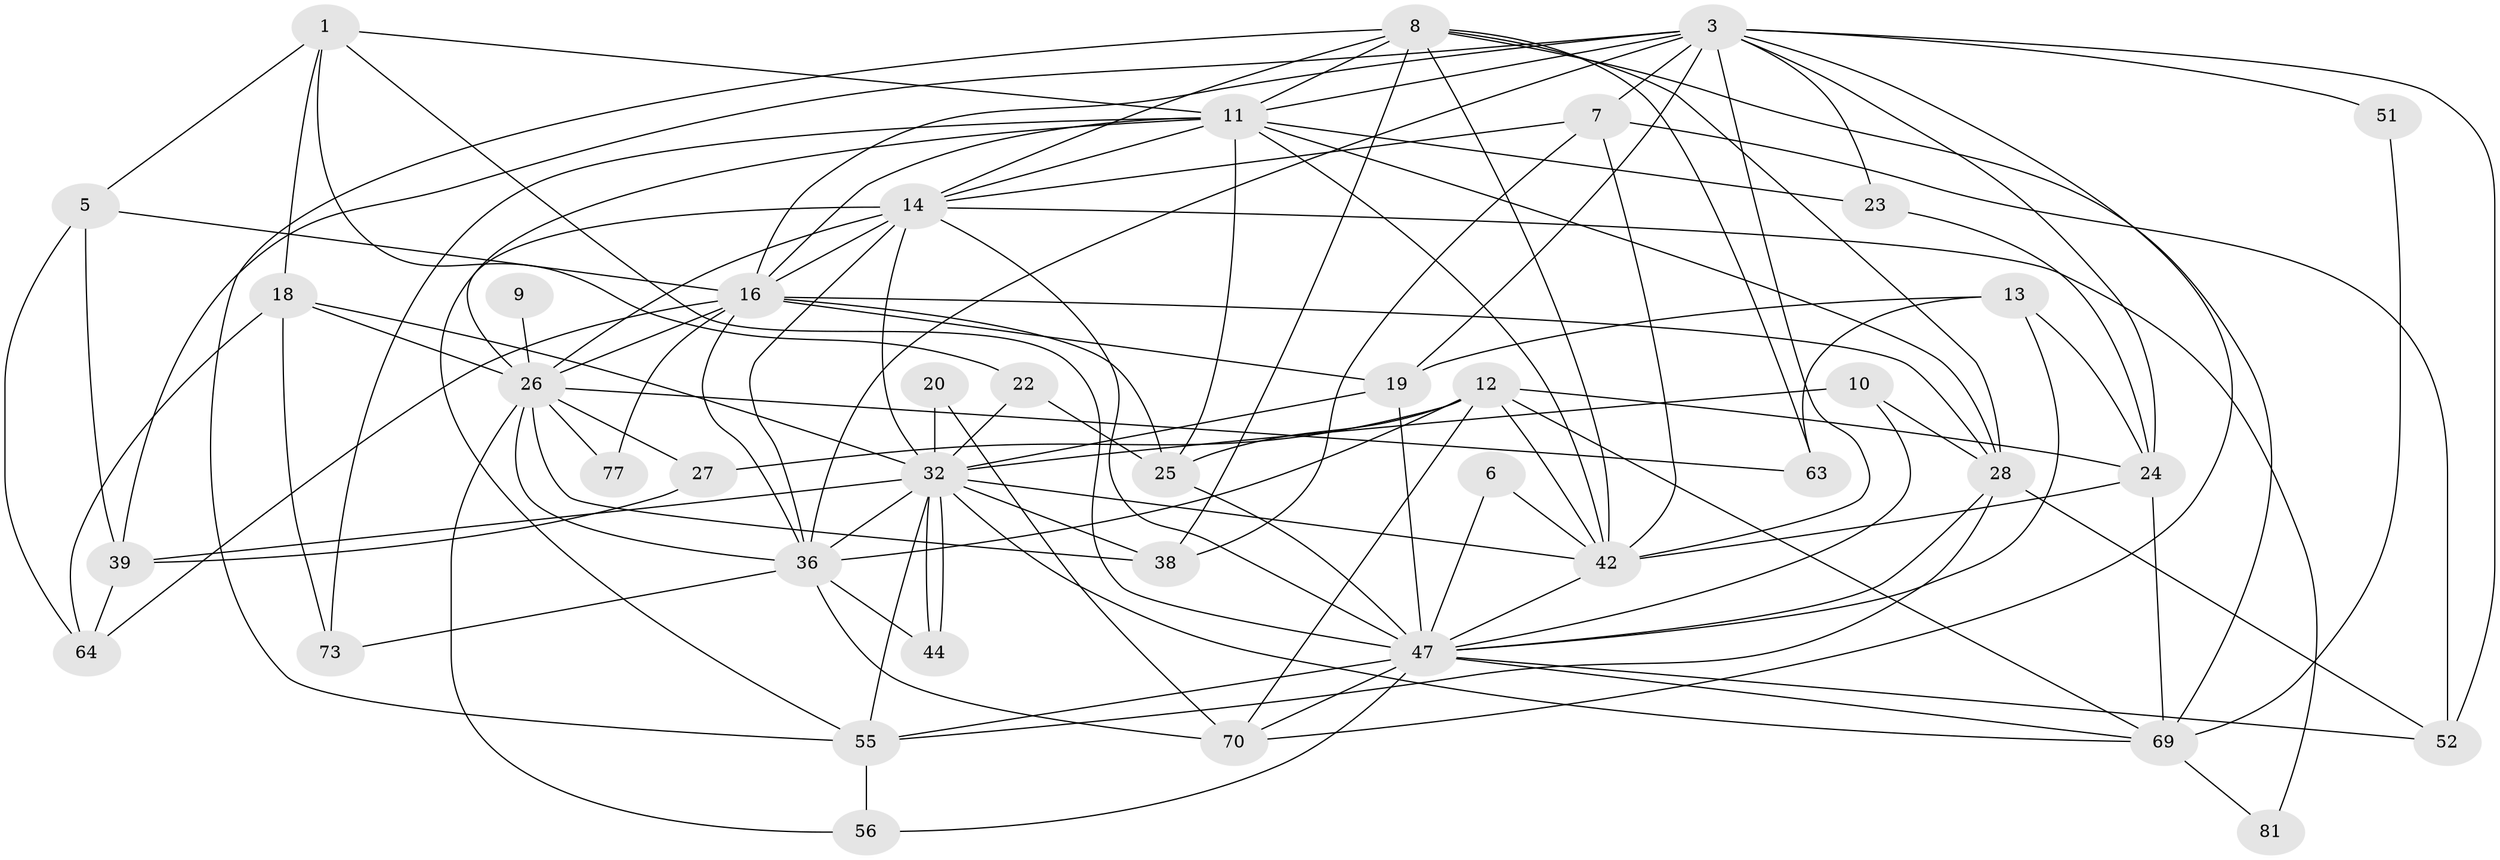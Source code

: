 // original degree distribution, {4: 0.27710843373493976, 2: 0.18072289156626506, 5: 0.2289156626506024, 3: 0.20481927710843373, 6: 0.024096385542168676, 8: 0.03614457831325301, 7: 0.04819277108433735}
// Generated by graph-tools (version 1.1) at 2025/18/03/04/25 18:18:59]
// undirected, 41 vertices, 116 edges
graph export_dot {
graph [start="1"]
  node [color=gray90,style=filled];
  1 [super="+4+2"];
  3 [super="+61+57+76+41"];
  5;
  6;
  7 [super="+15+59"];
  8 [super="+49"];
  9;
  10;
  11 [super="+34+53"];
  12 [super="+29"];
  13;
  14 [super="+17+35+21"];
  16 [super="+45"];
  18;
  19;
  20;
  22;
  23;
  24 [super="+71"];
  25 [super="+31"];
  26 [super="+43+37"];
  27 [super="+65"];
  28 [super="+30"];
  32 [super="+33+58"];
  36 [super="+40"];
  38 [super="+54"];
  39;
  42 [super="+50+60"];
  44;
  47 [super="+75+68"];
  51;
  52;
  55 [super="+83"];
  56;
  63;
  64 [super="+72"];
  69 [super="+79"];
  70;
  73;
  77;
  81;
  1 -- 5;
  1 -- 47;
  1 -- 18;
  1 -- 11;
  1 -- 22;
  3 -- 51;
  3 -- 52;
  3 -- 39;
  3 -- 19;
  3 -- 23;
  3 -- 24;
  3 -- 16;
  3 -- 7 [weight=2];
  3 -- 36;
  3 -- 42;
  3 -- 70;
  3 -- 11;
  5 -- 39;
  5 -- 64;
  5 -- 16;
  6 -- 47;
  6 -- 42;
  7 -- 52;
  7 -- 38 [weight=2];
  7 -- 42;
  7 -- 14;
  8 -- 69;
  8 -- 63;
  8 -- 38;
  8 -- 55;
  8 -- 28;
  8 -- 11;
  8 -- 14;
  8 -- 42;
  9 -- 26 [weight=2];
  10 -- 28;
  10 -- 32;
  10 -- 47;
  11 -- 14;
  11 -- 73;
  11 -- 42;
  11 -- 16;
  11 -- 23;
  11 -- 28;
  11 -- 26;
  11 -- 25;
  12 -- 42;
  12 -- 70;
  12 -- 24;
  12 -- 25;
  12 -- 69;
  12 -- 36 [weight=2];
  12 -- 27;
  13 -- 19;
  13 -- 63;
  13 -- 47;
  13 -- 24;
  14 -- 36;
  14 -- 55;
  14 -- 32;
  14 -- 81;
  14 -- 26;
  14 -- 47;
  14 -- 16;
  16 -- 64;
  16 -- 77;
  16 -- 19;
  16 -- 26;
  16 -- 28;
  16 -- 36;
  16 -- 25;
  18 -- 73;
  18 -- 64;
  18 -- 32;
  18 -- 26;
  19 -- 47;
  19 -- 32;
  20 -- 70;
  20 -- 32;
  22 -- 32;
  22 -- 25;
  23 -- 24;
  24 -- 69;
  24 -- 42;
  25 -- 47 [weight=2];
  26 -- 38;
  26 -- 56;
  26 -- 27;
  26 -- 77;
  26 -- 63;
  26 -- 36;
  27 -- 39;
  28 -- 55;
  28 -- 52;
  28 -- 47;
  32 -- 44 [weight=2];
  32 -- 44;
  32 -- 39;
  32 -- 36;
  32 -- 55;
  32 -- 69;
  32 -- 38;
  32 -- 42;
  36 -- 70;
  36 -- 44;
  36 -- 73;
  39 -- 64;
  42 -- 47;
  47 -- 52;
  47 -- 70;
  47 -- 56;
  47 -- 69;
  47 -- 55;
  51 -- 69;
  55 -- 56;
  69 -- 81;
}
